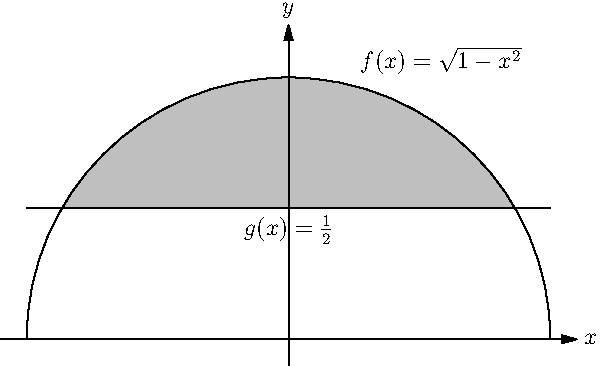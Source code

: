 size(300);
import graph;

real f (real x) {
    return sqrt(1-x^2);
}

fill( graph(f, -sqrt(3)/2, sqrt(3)/2) -- cycle, mediumgray);
draw( arc( (0,0), 1, 0, 180), L=Label("$f(x)=\sqrt{1-x^2}$", position=MidPoint, align=(10,2) ));
draw( (-1,0.5) -- (1,0.5), L=Label("$g(x)=\frac{1}{2}$") );

draw( (-1.1,0) -- (1.1,0), L=Label("$x$", position=EndPoint), arrow=Arrow() );
draw( (0,-0.1) -- (0,1.2), L=Label("$y$", position=EndPoint), arrow=Arrow() );

